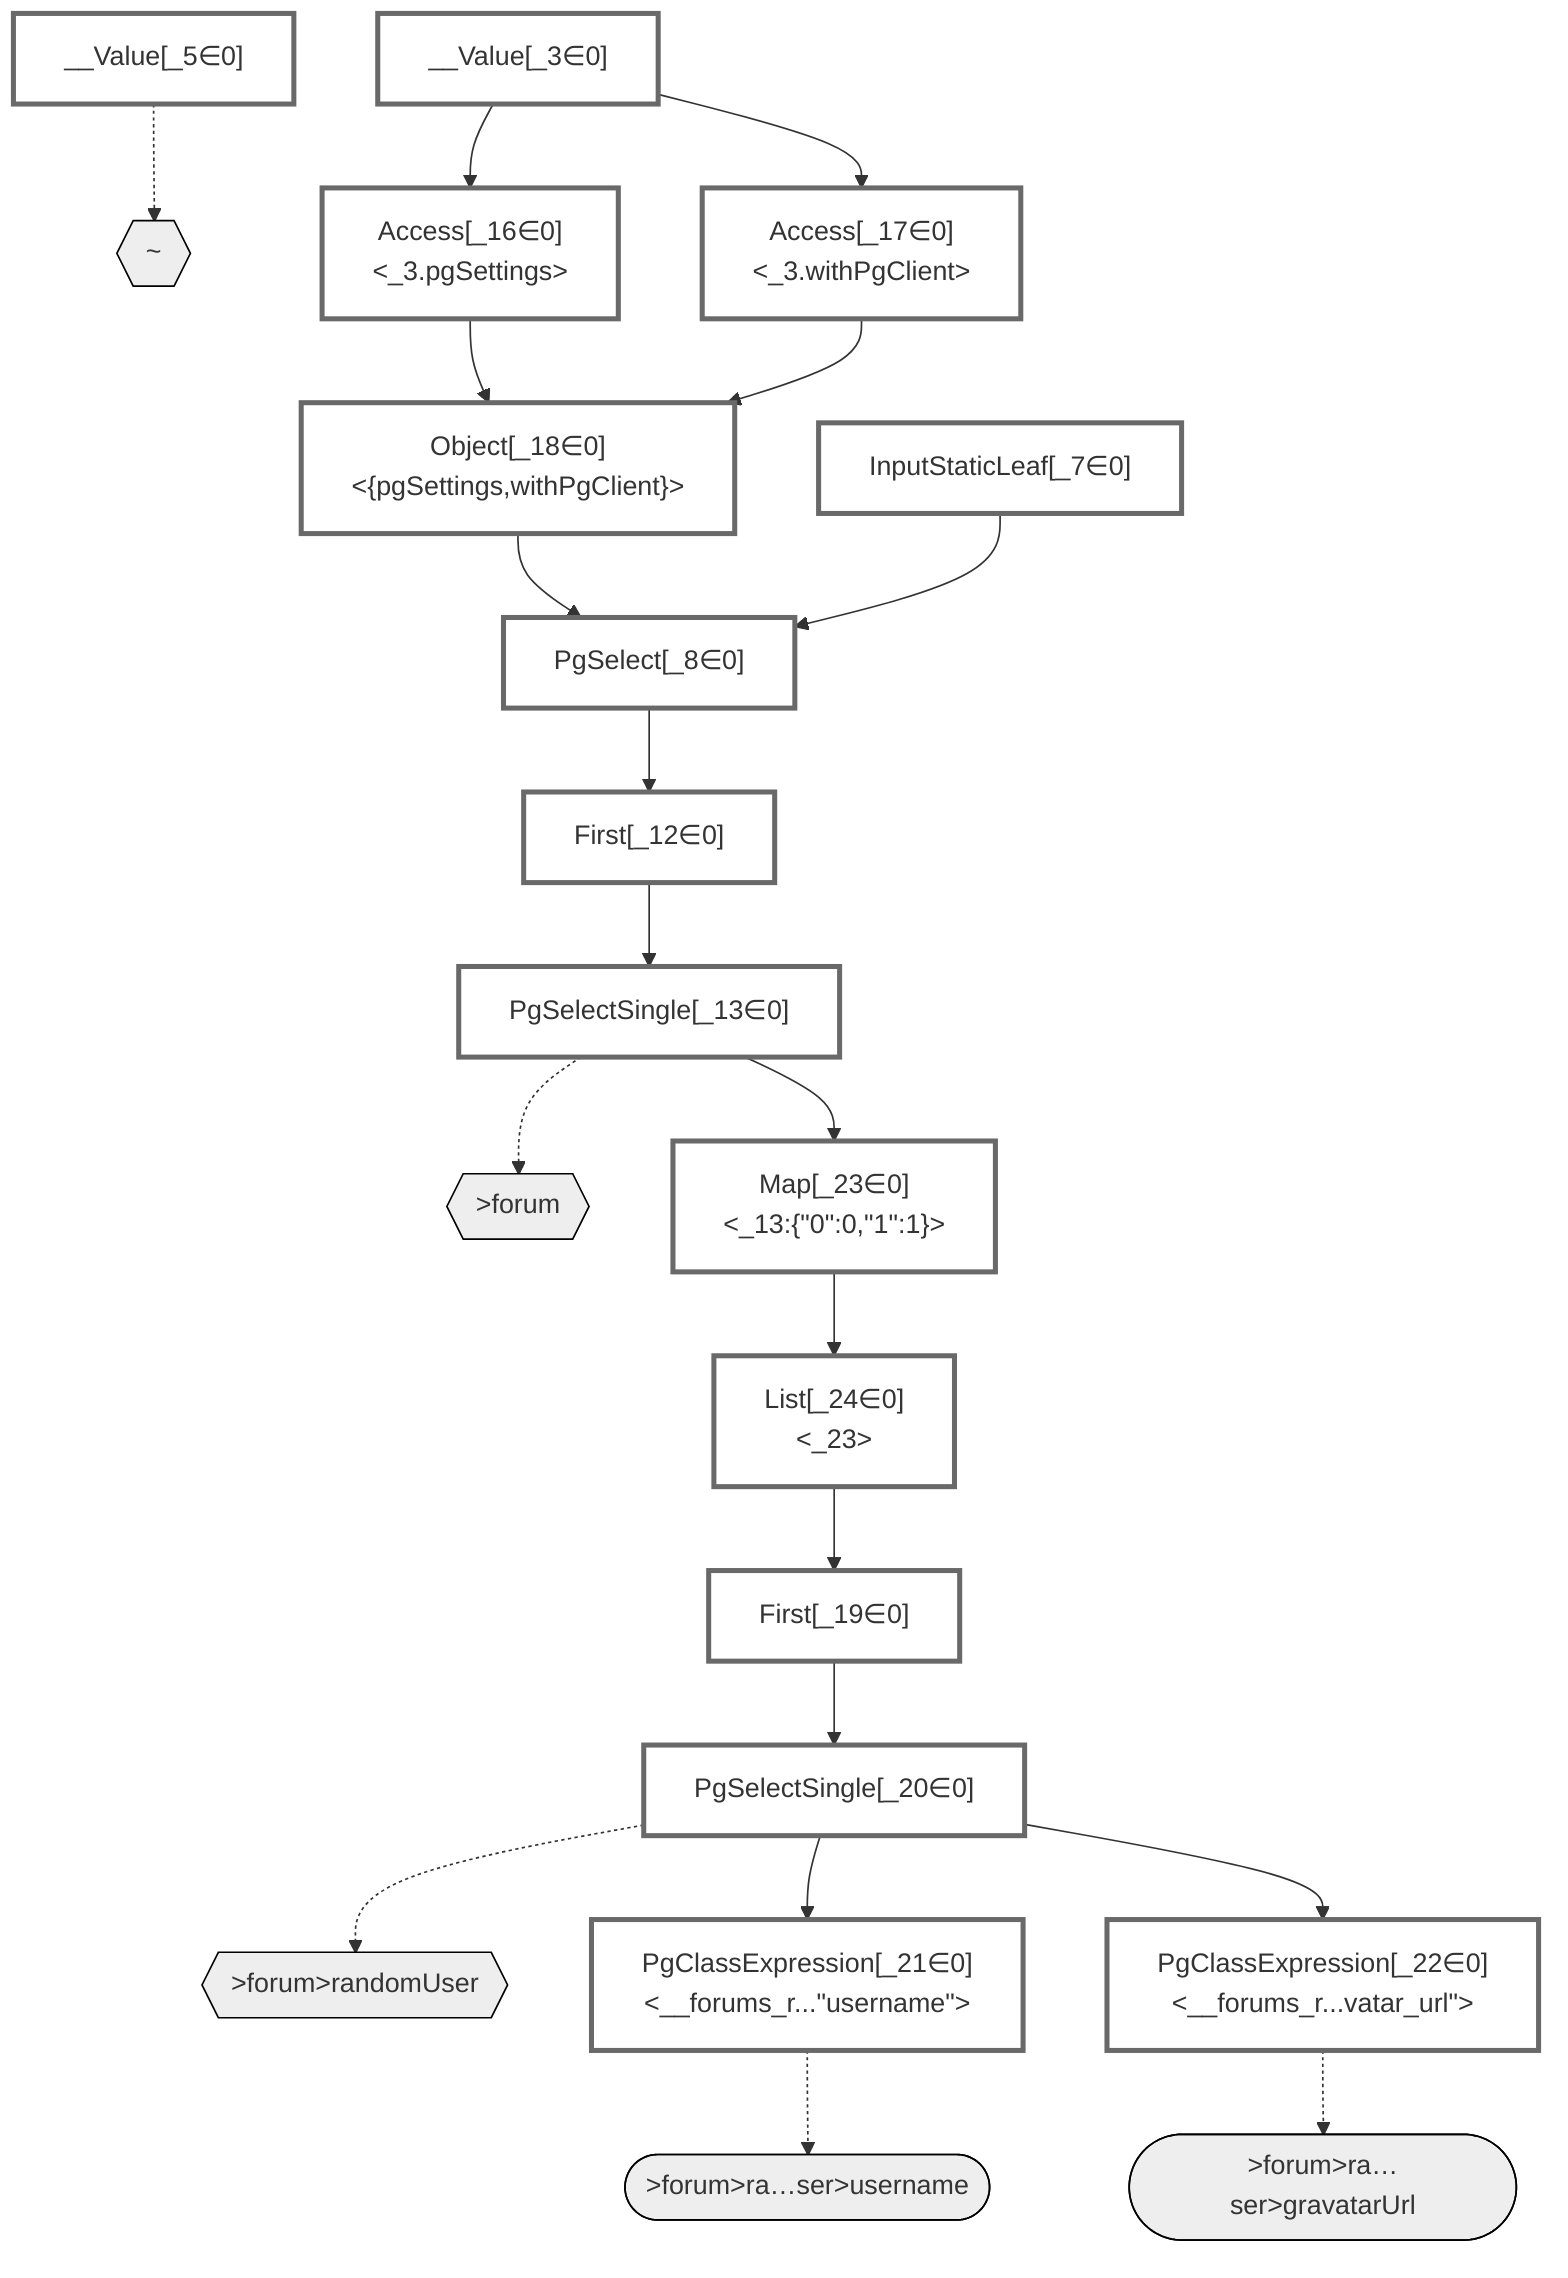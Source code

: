 graph TD
    classDef path fill:#eee,stroke:#000
    classDef plan fill:#fff,stroke-width:3px
    classDef itemplan fill:#fff,stroke-width:6px
    classDef sideeffectplan fill:#f00,stroke-width:6px

    %% subgraph fields
    P1{{"~"}}:::path
    P2{{">forum"}}:::path
    P3{{">forum>randomUser"}}:::path
    P4([">forum>ra…ser>username"]):::path
    %% P3 -.-> P4
    P5([">forum>ra…ser>gravatarUrl"]):::path
    %% P3 -.-> P5
    %% P2 -.-> P3
    %% P1 -.-> P2
    %% end

    %% define plans
    __Value_3["__Value[_3∈0]<br /><context>"]:::plan
    __Value_5["__Value[_5∈0]<br /><rootValue>"]:::plan
    InputStaticLeaf_7["InputStaticLeaf[_7∈0]"]:::plan
    PgSelect_8["PgSelect[_8∈0]<br /><forums>"]:::plan
    First_12["First[_12∈0]"]:::plan
    PgSelectSingle_13["PgSelectSingle[_13∈0]<br /><forums>"]:::plan
    Access_16["Access[_16∈0]<br /><_3.pgSettings>"]:::plan
    Access_17["Access[_17∈0]<br /><_3.withPgClient>"]:::plan
    Object_18["Object[_18∈0]<br /><{pgSettings,withPgClient}>"]:::plan
    First_19["First[_19∈0]"]:::plan
    PgSelectSingle_20["PgSelectSingle[_20∈0]<br /><users>"]:::plan
    PgClassExpression_21["PgClassExpression[_21∈0]<br /><__forums_r...#quot;username#quot;>"]:::plan
    PgClassExpression_22["PgClassExpression[_22∈0]<br /><__forums_r...vatar_url#quot;>"]:::plan
    Map_23["Map[_23∈0]<br /><_13:{#quot;0#quot;:0,#quot;1#quot;:1}>"]:::plan
    List_24["List[_24∈0]<br /><_23>"]:::plan

    %% plan dependencies
    Object_18 --> PgSelect_8
    InputStaticLeaf_7 --> PgSelect_8
    PgSelect_8 --> First_12
    First_12 --> PgSelectSingle_13
    __Value_3 --> Access_16
    __Value_3 --> Access_17
    Access_16 --> Object_18
    Access_17 --> Object_18
    List_24 --> First_19
    First_19 --> PgSelectSingle_20
    PgSelectSingle_20 --> PgClassExpression_21
    PgSelectSingle_20 --> PgClassExpression_22
    PgSelectSingle_13 --> Map_23
    Map_23 --> List_24

    %% plan-to-path relationships
    __Value_5 -.-> P1
    PgSelectSingle_13 -.-> P2
    PgSelectSingle_20 -.-> P3
    PgClassExpression_21 -.-> P4
    PgClassExpression_22 -.-> P5

    %% allocate buckets
    classDef bucket0 stroke:#696969
    class __Value_3,__Value_5,InputStaticLeaf_7,PgSelect_8,First_12,PgSelectSingle_13,Access_16,Access_17,Object_18,First_19,PgSelectSingle_20,PgClassExpression_21,PgClassExpression_22,Map_23,List_24 bucket0